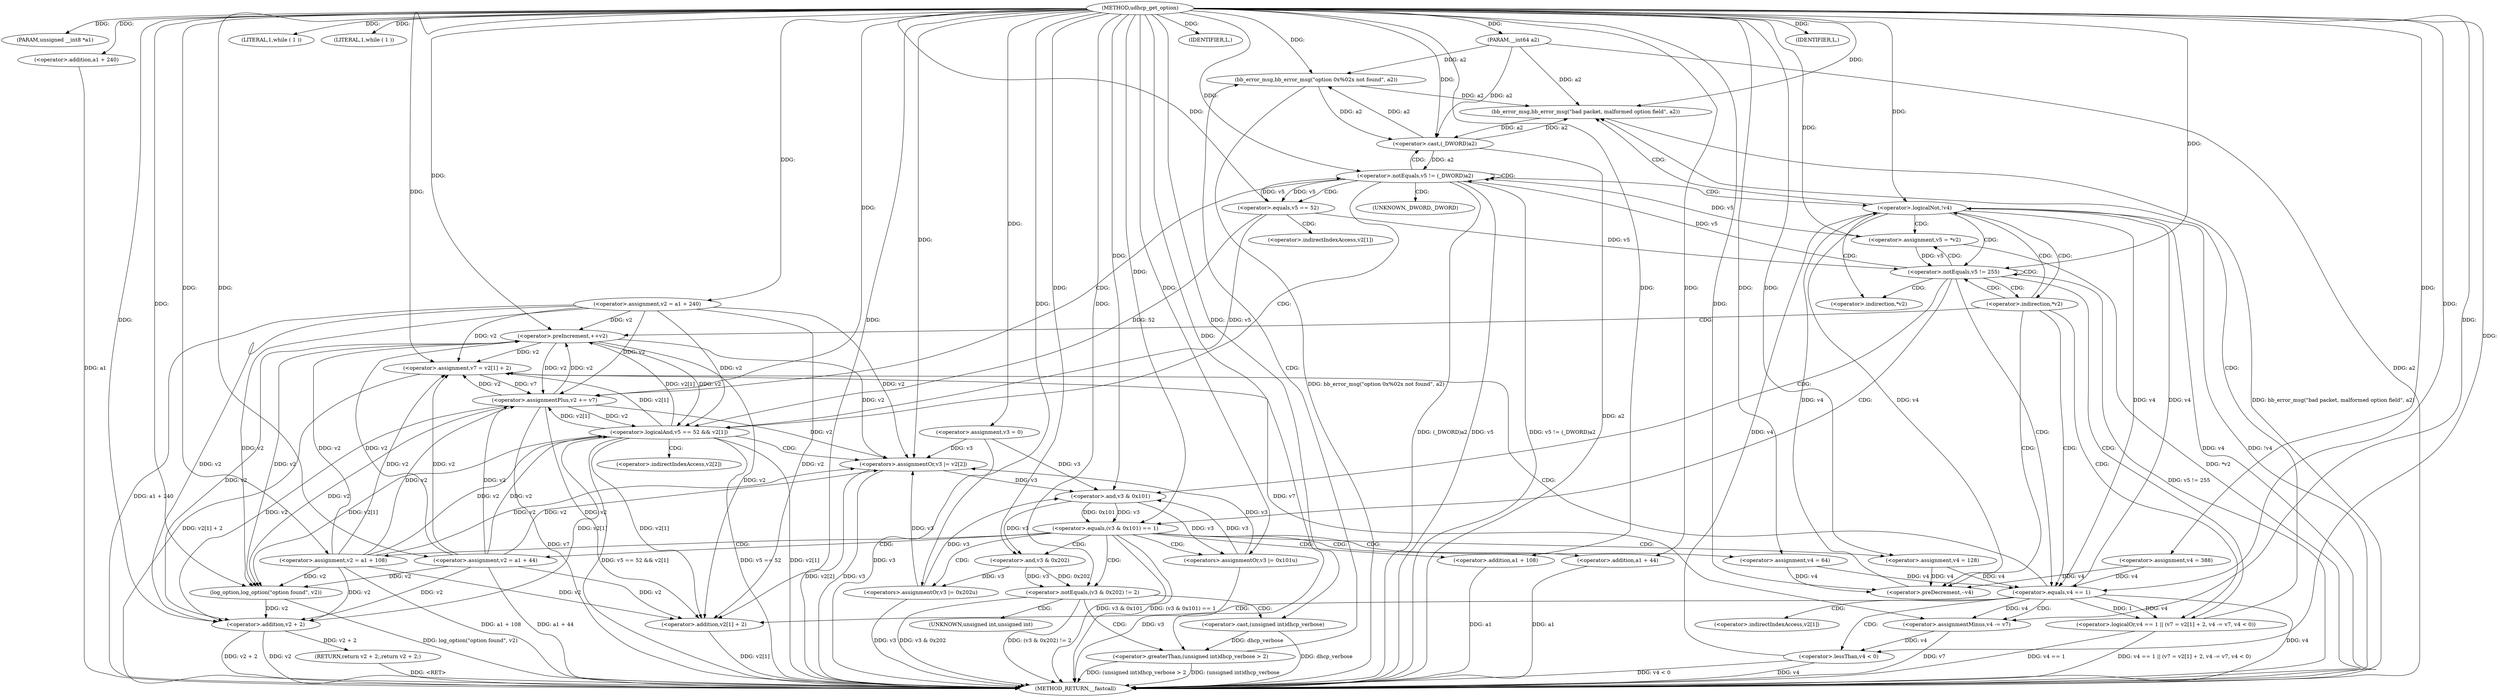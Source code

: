 digraph udhcp_get_option {  
"1000106" [label = "(METHOD,udhcp_get_option)" ]
"1000259" [label = "(METHOD_RETURN,__fastcall)" ]
"1000107" [label = "(PARAM,unsigned __int8 *a1)" ]
"1000108" [label = "(PARAM,__int64 a2)" ]
"1000115" [label = "(<operator>.assignment,v2 = a1 + 240)" ]
"1000117" [label = "(<operator>.addition,a1 + 240)" ]
"1000120" [label = "(<operator>.assignment,v3 = 0)" ]
"1000123" [label = "(<operator>.assignment,v4 = 388)" ]
"1000127" [label = "(LITERAL,1,while ( 1 ))" ]
"1000130" [label = "(LITERAL,1,while ( 1 ))" ]
"1000132" [label = "(<operator>.assignment,v5 = *v2)" ]
"1000140" [label = "(<operator>.preDecrement,--v4)" ]
"1000142" [label = "(<operator>.preIncrement,++v2)" ]
"1000146" [label = "(<operator>.logicalNot,!v4)" ]
"1000150" [label = "(<operator>.notEquals,v5 != 255)" ]
"1000155" [label = "(<operator>.equals,(v3 & 0x101) == 1)" ]
"1000156" [label = "(<operator>.and,v3 & 0x101)" ]
"1000161" [label = "(<operators>.assignmentOr,v3 |= 0x101u)" ]
"1000164" [label = "(<operator>.assignment,v2 = a1 + 108)" ]
"1000166" [label = "(<operator>.addition,a1 + 108)" ]
"1000169" [label = "(<operator>.assignment,v4 = 128)" ]
"1000175" [label = "(<operator>.notEquals,(v3 & 0x202) != 2)" ]
"1000176" [label = "(<operator>.and,v3 & 0x202)" ]
"1000182" [label = "(<operator>.greaterThan,(unsigned int)dhcp_verbose > 2)" ]
"1000183" [label = "(<operator>.cast,(unsigned int)dhcp_verbose)" ]
"1000187" [label = "(bb_error_msg,bb_error_msg(\"option 0x%02x not found\", a2))" ]
"1000190" [label = "(IDENTIFIER,L,)" ]
"1000191" [label = "(<operators>.assignmentOr,v3 |= 0x202u)" ]
"1000194" [label = "(<operator>.assignment,v2 = a1 + 44)" ]
"1000196" [label = "(<operator>.addition,a1 + 44)" ]
"1000199" [label = "(<operator>.assignment,v4 = 64)" ]
"1000203" [label = "(<operator>.logicalOr,v4 == 1 || (v7 = v2[1] + 2, v4 -= v7, v4 < 0))" ]
"1000204" [label = "(<operator>.equals,v4 == 1)" ]
"1000208" [label = "(<operator>.assignment,v7 = v2[1] + 2)" ]
"1000210" [label = "(<operator>.addition,v2[1] + 2)" ]
"1000216" [label = "(<operator>.assignmentMinus,v4 -= v7)" ]
"1000219" [label = "(<operator>.lessThan,v4 < 0)" ]
"1000224" [label = "(bb_error_msg,bb_error_msg(\"bad packet, malformed option field\", a2))" ]
"1000227" [label = "(IDENTIFIER,L,)" ]
"1000229" [label = "(<operator>.notEquals,v5 != (_DWORD)a2)" ]
"1000231" [label = "(<operator>.cast,(_DWORD)a2)" ]
"1000236" [label = "(<operator>.logicalAnd,v5 == 52 && v2[1])" ]
"1000237" [label = "(<operator>.equals,v5 == 52)" ]
"1000243" [label = "(<operators>.assignmentOr,v3 |= v2[2])" ]
"1000248" [label = "(<operator>.assignmentPlus,v2 += v7)" ]
"1000252" [label = "(log_option,log_option(\"option found\", v2))" ]
"1000255" [label = "(RETURN,return v2 + 2;,return v2 + 2;)" ]
"1000256" [label = "(<operator>.addition,v2 + 2)" ]
"1000134" [label = "(<operator>.indirection,*v2)" ]
"1000137" [label = "(<operator>.indirection,*v2)" ]
"1000184" [label = "(UNKNOWN,unsigned int,unsigned int)" ]
"1000211" [label = "(<operator>.indirectIndexAccess,v2[1])" ]
"1000232" [label = "(UNKNOWN,_DWORD,_DWORD)" ]
"1000240" [label = "(<operator>.indirectIndexAccess,v2[1])" ]
"1000245" [label = "(<operator>.indirectIndexAccess,v2[2])" ]
  "1000231" -> "1000259"  [ label = "DDG: a2"] 
  "1000183" -> "1000259"  [ label = "DDG: dhcp_verbose"] 
  "1000229" -> "1000259"  [ label = "DDG: (_DWORD)a2"] 
  "1000191" -> "1000259"  [ label = "DDG: v3"] 
  "1000155" -> "1000259"  [ label = "DDG: v3 & 0x101"] 
  "1000187" -> "1000259"  [ label = "DDG: bb_error_msg(\"option 0x%02x not found\", a2)"] 
  "1000166" -> "1000259"  [ label = "DDG: a1"] 
  "1000216" -> "1000259"  [ label = "DDG: v7"] 
  "1000204" -> "1000259"  [ label = "DDG: v4"] 
  "1000115" -> "1000259"  [ label = "DDG: a1 + 240"] 
  "1000203" -> "1000259"  [ label = "DDG: v4 == 1 || (v7 = v2[1] + 2, v4 -= v7, v4 < 0)"] 
  "1000164" -> "1000259"  [ label = "DDG: a1 + 108"] 
  "1000243" -> "1000259"  [ label = "DDG: v3"] 
  "1000117" -> "1000259"  [ label = "DDG: a1"] 
  "1000229" -> "1000259"  [ label = "DDG: v5"] 
  "1000210" -> "1000259"  [ label = "DDG: v2[1]"] 
  "1000229" -> "1000259"  [ label = "DDG: v5 != (_DWORD)a2"] 
  "1000120" -> "1000259"  [ label = "DDG: v3"] 
  "1000256" -> "1000259"  [ label = "DDG: v2 + 2"] 
  "1000132" -> "1000259"  [ label = "DDG: *v2"] 
  "1000219" -> "1000259"  [ label = "DDG: v4"] 
  "1000248" -> "1000259"  [ label = "DDG: v7"] 
  "1000182" -> "1000259"  [ label = "DDG: (unsigned int)dhcp_verbose"] 
  "1000224" -> "1000259"  [ label = "DDG: bb_error_msg(\"bad packet, malformed option field\", a2)"] 
  "1000150" -> "1000259"  [ label = "DDG: v5 != 255"] 
  "1000182" -> "1000259"  [ label = "DDG: (unsigned int)dhcp_verbose > 2"] 
  "1000146" -> "1000259"  [ label = "DDG: v4"] 
  "1000203" -> "1000259"  [ label = "DDG: v4 == 1"] 
  "1000236" -> "1000259"  [ label = "DDG: v5 == 52 && v2[1]"] 
  "1000155" -> "1000259"  [ label = "DDG: (v3 & 0x101) == 1"] 
  "1000236" -> "1000259"  [ label = "DDG: v5 == 52"] 
  "1000252" -> "1000259"  [ label = "DDG: log_option(\"option found\", v2)"] 
  "1000256" -> "1000259"  [ label = "DDG: v2"] 
  "1000175" -> "1000259"  [ label = "DDG: v3 & 0x202"] 
  "1000194" -> "1000259"  [ label = "DDG: a1 + 44"] 
  "1000208" -> "1000259"  [ label = "DDG: v2[1] + 2"] 
  "1000175" -> "1000259"  [ label = "DDG: (v3 & 0x202) != 2"] 
  "1000196" -> "1000259"  [ label = "DDG: a1"] 
  "1000146" -> "1000259"  [ label = "DDG: !v4"] 
  "1000236" -> "1000259"  [ label = "DDG: v2[1]"] 
  "1000243" -> "1000259"  [ label = "DDG: v2[2]"] 
  "1000108" -> "1000259"  [ label = "DDG: a2"] 
  "1000219" -> "1000259"  [ label = "DDG: v4 < 0"] 
  "1000161" -> "1000259"  [ label = "DDG: v3"] 
  "1000255" -> "1000259"  [ label = "DDG: <RET>"] 
  "1000106" -> "1000107"  [ label = "DDG: "] 
  "1000106" -> "1000108"  [ label = "DDG: "] 
  "1000106" -> "1000115"  [ label = "DDG: "] 
  "1000106" -> "1000117"  [ label = "DDG: "] 
  "1000106" -> "1000120"  [ label = "DDG: "] 
  "1000106" -> "1000123"  [ label = "DDG: "] 
  "1000106" -> "1000127"  [ label = "DDG: "] 
  "1000106" -> "1000130"  [ label = "DDG: "] 
  "1000106" -> "1000132"  [ label = "DDG: "] 
  "1000199" -> "1000140"  [ label = "DDG: v4"] 
  "1000123" -> "1000140"  [ label = "DDG: v4"] 
  "1000146" -> "1000140"  [ label = "DDG: v4"] 
  "1000169" -> "1000140"  [ label = "DDG: v4"] 
  "1000106" -> "1000140"  [ label = "DDG: "] 
  "1000115" -> "1000142"  [ label = "DDG: v2"] 
  "1000248" -> "1000142"  [ label = "DDG: v2"] 
  "1000194" -> "1000142"  [ label = "DDG: v2"] 
  "1000164" -> "1000142"  [ label = "DDG: v2"] 
  "1000236" -> "1000142"  [ label = "DDG: v2[1]"] 
  "1000106" -> "1000142"  [ label = "DDG: "] 
  "1000204" -> "1000146"  [ label = "DDG: v4"] 
  "1000219" -> "1000146"  [ label = "DDG: v4"] 
  "1000140" -> "1000146"  [ label = "DDG: v4"] 
  "1000106" -> "1000146"  [ label = "DDG: "] 
  "1000132" -> "1000150"  [ label = "DDG: v5"] 
  "1000237" -> "1000150"  [ label = "DDG: v5"] 
  "1000106" -> "1000150"  [ label = "DDG: "] 
  "1000156" -> "1000155"  [ label = "DDG: v3"] 
  "1000156" -> "1000155"  [ label = "DDG: 0x101"] 
  "1000243" -> "1000156"  [ label = "DDG: v3"] 
  "1000120" -> "1000156"  [ label = "DDG: v3"] 
  "1000191" -> "1000156"  [ label = "DDG: v3"] 
  "1000161" -> "1000156"  [ label = "DDG: v3"] 
  "1000106" -> "1000156"  [ label = "DDG: "] 
  "1000106" -> "1000155"  [ label = "DDG: "] 
  "1000106" -> "1000161"  [ label = "DDG: "] 
  "1000156" -> "1000161"  [ label = "DDG: v3"] 
  "1000106" -> "1000164"  [ label = "DDG: "] 
  "1000106" -> "1000166"  [ label = "DDG: "] 
  "1000106" -> "1000169"  [ label = "DDG: "] 
  "1000176" -> "1000175"  [ label = "DDG: v3"] 
  "1000176" -> "1000175"  [ label = "DDG: 0x202"] 
  "1000156" -> "1000176"  [ label = "DDG: v3"] 
  "1000106" -> "1000176"  [ label = "DDG: "] 
  "1000106" -> "1000175"  [ label = "DDG: "] 
  "1000183" -> "1000182"  [ label = "DDG: dhcp_verbose"] 
  "1000106" -> "1000183"  [ label = "DDG: "] 
  "1000106" -> "1000182"  [ label = "DDG: "] 
  "1000106" -> "1000187"  [ label = "DDG: "] 
  "1000231" -> "1000187"  [ label = "DDG: a2"] 
  "1000108" -> "1000187"  [ label = "DDG: a2"] 
  "1000106" -> "1000190"  [ label = "DDG: "] 
  "1000106" -> "1000191"  [ label = "DDG: "] 
  "1000176" -> "1000191"  [ label = "DDG: v3"] 
  "1000106" -> "1000194"  [ label = "DDG: "] 
  "1000106" -> "1000196"  [ label = "DDG: "] 
  "1000106" -> "1000199"  [ label = "DDG: "] 
  "1000204" -> "1000203"  [ label = "DDG: v4"] 
  "1000204" -> "1000203"  [ label = "DDG: 1"] 
  "1000199" -> "1000204"  [ label = "DDG: v4"] 
  "1000123" -> "1000204"  [ label = "DDG: v4"] 
  "1000146" -> "1000204"  [ label = "DDG: v4"] 
  "1000169" -> "1000204"  [ label = "DDG: v4"] 
  "1000106" -> "1000204"  [ label = "DDG: "] 
  "1000142" -> "1000208"  [ label = "DDG: v2"] 
  "1000115" -> "1000208"  [ label = "DDG: v2"] 
  "1000248" -> "1000208"  [ label = "DDG: v2"] 
  "1000194" -> "1000208"  [ label = "DDG: v2"] 
  "1000236" -> "1000208"  [ label = "DDG: v2[1]"] 
  "1000164" -> "1000208"  [ label = "DDG: v2"] 
  "1000106" -> "1000208"  [ label = "DDG: "] 
  "1000142" -> "1000210"  [ label = "DDG: v2"] 
  "1000115" -> "1000210"  [ label = "DDG: v2"] 
  "1000248" -> "1000210"  [ label = "DDG: v2"] 
  "1000194" -> "1000210"  [ label = "DDG: v2"] 
  "1000236" -> "1000210"  [ label = "DDG: v2[1]"] 
  "1000164" -> "1000210"  [ label = "DDG: v2"] 
  "1000106" -> "1000210"  [ label = "DDG: "] 
  "1000208" -> "1000216"  [ label = "DDG: v7"] 
  "1000106" -> "1000216"  [ label = "DDG: "] 
  "1000204" -> "1000216"  [ label = "DDG: v4"] 
  "1000216" -> "1000219"  [ label = "DDG: v4"] 
  "1000106" -> "1000219"  [ label = "DDG: "] 
  "1000106" -> "1000224"  [ label = "DDG: "] 
  "1000187" -> "1000224"  [ label = "DDG: a2"] 
  "1000231" -> "1000224"  [ label = "DDG: a2"] 
  "1000108" -> "1000224"  [ label = "DDG: a2"] 
  "1000106" -> "1000227"  [ label = "DDG: "] 
  "1000132" -> "1000229"  [ label = "DDG: v5"] 
  "1000237" -> "1000229"  [ label = "DDG: v5"] 
  "1000150" -> "1000229"  [ label = "DDG: v5"] 
  "1000106" -> "1000229"  [ label = "DDG: "] 
  "1000231" -> "1000229"  [ label = "DDG: a2"] 
  "1000187" -> "1000231"  [ label = "DDG: a2"] 
  "1000224" -> "1000231"  [ label = "DDG: a2"] 
  "1000108" -> "1000231"  [ label = "DDG: a2"] 
  "1000106" -> "1000231"  [ label = "DDG: "] 
  "1000237" -> "1000236"  [ label = "DDG: v5"] 
  "1000237" -> "1000236"  [ label = "DDG: 52"] 
  "1000229" -> "1000237"  [ label = "DDG: v5"] 
  "1000106" -> "1000237"  [ label = "DDG: "] 
  "1000142" -> "1000236"  [ label = "DDG: v2"] 
  "1000115" -> "1000236"  [ label = "DDG: v2"] 
  "1000248" -> "1000236"  [ label = "DDG: v2"] 
  "1000194" -> "1000236"  [ label = "DDG: v2"] 
  "1000164" -> "1000236"  [ label = "DDG: v2"] 
  "1000142" -> "1000243"  [ label = "DDG: v2"] 
  "1000115" -> "1000243"  [ label = "DDG: v2"] 
  "1000248" -> "1000243"  [ label = "DDG: v2"] 
  "1000194" -> "1000243"  [ label = "DDG: v2"] 
  "1000164" -> "1000243"  [ label = "DDG: v2"] 
  "1000120" -> "1000243"  [ label = "DDG: v3"] 
  "1000191" -> "1000243"  [ label = "DDG: v3"] 
  "1000161" -> "1000243"  [ label = "DDG: v3"] 
  "1000106" -> "1000243"  [ label = "DDG: "] 
  "1000106" -> "1000248"  [ label = "DDG: "] 
  "1000208" -> "1000248"  [ label = "DDG: v7"] 
  "1000142" -> "1000248"  [ label = "DDG: v2"] 
  "1000115" -> "1000248"  [ label = "DDG: v2"] 
  "1000194" -> "1000248"  [ label = "DDG: v2"] 
  "1000164" -> "1000248"  [ label = "DDG: v2"] 
  "1000236" -> "1000248"  [ label = "DDG: v2[1]"] 
  "1000106" -> "1000252"  [ label = "DDG: "] 
  "1000142" -> "1000252"  [ label = "DDG: v2"] 
  "1000115" -> "1000252"  [ label = "DDG: v2"] 
  "1000248" -> "1000252"  [ label = "DDG: v2"] 
  "1000194" -> "1000252"  [ label = "DDG: v2"] 
  "1000164" -> "1000252"  [ label = "DDG: v2"] 
  "1000236" -> "1000252"  [ label = "DDG: v2[1]"] 
  "1000256" -> "1000255"  [ label = "DDG: v2 + 2"] 
  "1000252" -> "1000256"  [ label = "DDG: v2"] 
  "1000236" -> "1000256"  [ label = "DDG: v2[1]"] 
  "1000106" -> "1000256"  [ label = "DDG: "] 
  "1000142" -> "1000256"  [ label = "DDG: v2"] 
  "1000115" -> "1000256"  [ label = "DDG: v2"] 
  "1000248" -> "1000256"  [ label = "DDG: v2"] 
  "1000194" -> "1000256"  [ label = "DDG: v2"] 
  "1000164" -> "1000256"  [ label = "DDG: v2"] 
  "1000137" -> "1000142"  [ label = "CDG: "] 
  "1000137" -> "1000140"  [ label = "CDG: "] 
  "1000137" -> "1000146"  [ label = "CDG: "] 
  "1000137" -> "1000204"  [ label = "CDG: "] 
  "1000137" -> "1000203"  [ label = "CDG: "] 
  "1000137" -> "1000150"  [ label = "CDG: "] 
  "1000146" -> "1000224"  [ label = "CDG: "] 
  "1000146" -> "1000137"  [ label = "CDG: "] 
  "1000146" -> "1000134"  [ label = "CDG: "] 
  "1000146" -> "1000132"  [ label = "CDG: "] 
  "1000146" -> "1000150"  [ label = "CDG: "] 
  "1000150" -> "1000204"  [ label = "CDG: "] 
  "1000150" -> "1000203"  [ label = "CDG: "] 
  "1000150" -> "1000156"  [ label = "CDG: "] 
  "1000150" -> "1000155"  [ label = "CDG: "] 
  "1000150" -> "1000137"  [ label = "CDG: "] 
  "1000150" -> "1000134"  [ label = "CDG: "] 
  "1000150" -> "1000132"  [ label = "CDG: "] 
  "1000150" -> "1000150"  [ label = "CDG: "] 
  "1000155" -> "1000176"  [ label = "CDG: "] 
  "1000155" -> "1000175"  [ label = "CDG: "] 
  "1000155" -> "1000169"  [ label = "CDG: "] 
  "1000155" -> "1000166"  [ label = "CDG: "] 
  "1000155" -> "1000164"  [ label = "CDG: "] 
  "1000155" -> "1000161"  [ label = "CDG: "] 
  "1000155" -> "1000191"  [ label = "CDG: "] 
  "1000155" -> "1000199"  [ label = "CDG: "] 
  "1000155" -> "1000196"  [ label = "CDG: "] 
  "1000155" -> "1000194"  [ label = "CDG: "] 
  "1000175" -> "1000184"  [ label = "CDG: "] 
  "1000175" -> "1000183"  [ label = "CDG: "] 
  "1000175" -> "1000182"  [ label = "CDG: "] 
  "1000182" -> "1000187"  [ label = "CDG: "] 
  "1000203" -> "1000224"  [ label = "CDG: "] 
  "1000204" -> "1000208"  [ label = "CDG: "] 
  "1000204" -> "1000219"  [ label = "CDG: "] 
  "1000204" -> "1000216"  [ label = "CDG: "] 
  "1000204" -> "1000211"  [ label = "CDG: "] 
  "1000204" -> "1000210"  [ label = "CDG: "] 
  "1000229" -> "1000237"  [ label = "CDG: "] 
  "1000229" -> "1000236"  [ label = "CDG: "] 
  "1000229" -> "1000232"  [ label = "CDG: "] 
  "1000229" -> "1000231"  [ label = "CDG: "] 
  "1000229" -> "1000229"  [ label = "CDG: "] 
  "1000229" -> "1000248"  [ label = "CDG: "] 
  "1000229" -> "1000146"  [ label = "CDG: "] 
  "1000236" -> "1000245"  [ label = "CDG: "] 
  "1000236" -> "1000243"  [ label = "CDG: "] 
  "1000237" -> "1000240"  [ label = "CDG: "] 
}
